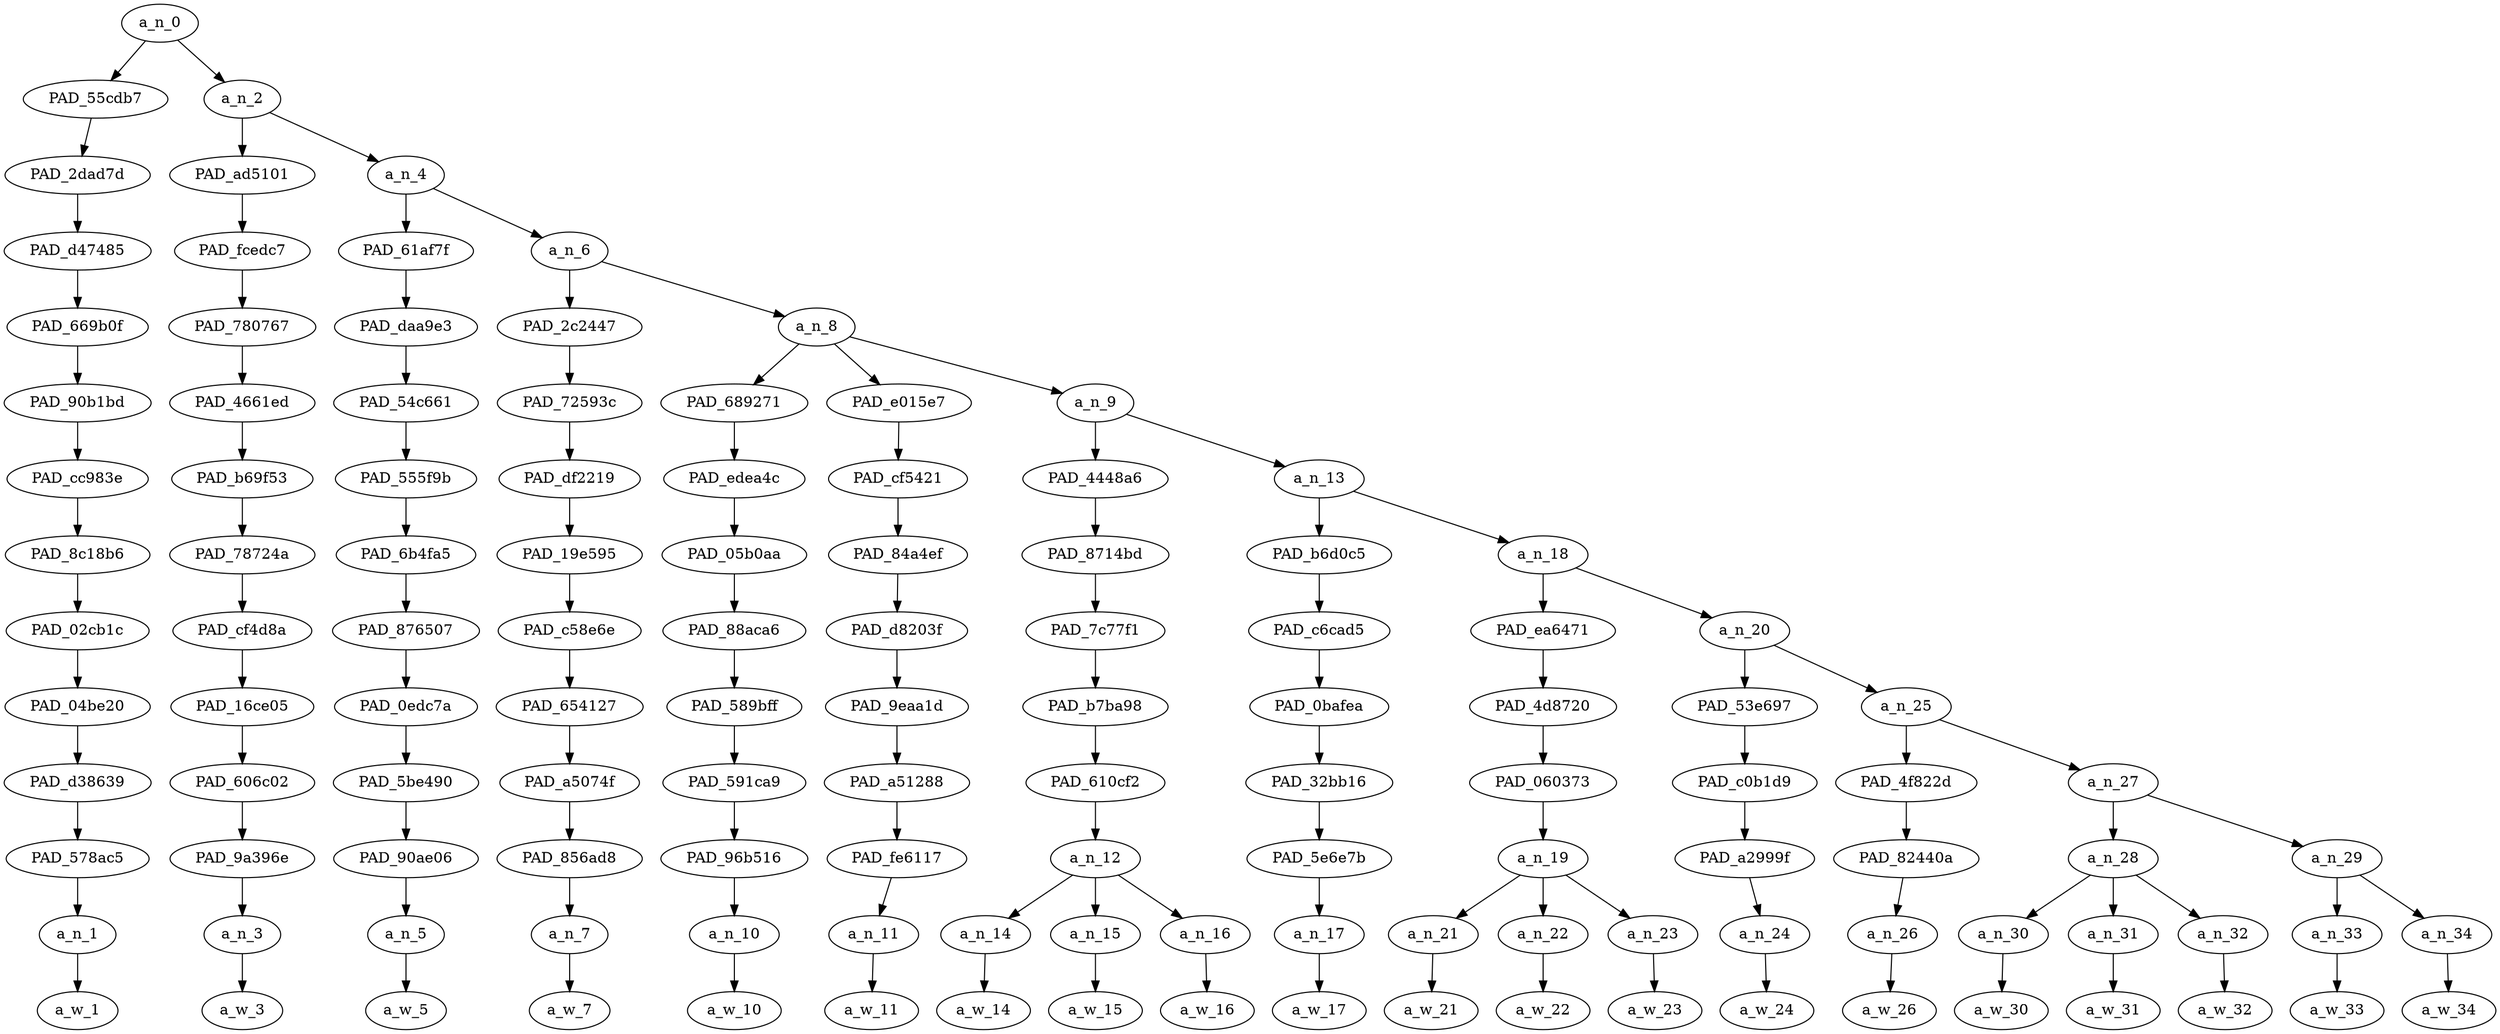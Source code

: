 strict digraph "" {
	a_n_0	[div_dir=1,
		index=0,
		level=13,
		pos="1.6023763020833335,13!",
		text_span="[0, 1, 2, 3, 4, 5, 6, 7, 8, 9, 10, 11, 12, 13, 14, 15, 16, 17, 18, 19]",
		value=1.00000000];
	PAD_55cdb7	[div_dir=-1,
		index=0,
		level=12,
		pos="0.0,12!",
		text_span="[0]",
		value=0.04913882];
	a_n_0 -> PAD_55cdb7;
	a_n_2	[div_dir=1,
		index=1,
		level=12,
		pos="3.204752604166667,12!",
		text_span="[1, 2, 3, 4, 5, 6, 7, 8, 9, 10, 11, 12, 13, 14, 15, 16, 17, 18, 19]",
		value=0.95084139];
	a_n_0 -> a_n_2;
	PAD_2dad7d	[div_dir=-1,
		index=0,
		level=11,
		pos="0.0,11!",
		text_span="[0]",
		value=0.04913882];
	PAD_55cdb7 -> PAD_2dad7d;
	PAD_d47485	[div_dir=-1,
		index=0,
		level=10,
		pos="0.0,10!",
		text_span="[0]",
		value=0.04913882];
	PAD_2dad7d -> PAD_d47485;
	PAD_669b0f	[div_dir=-1,
		index=0,
		level=9,
		pos="0.0,9!",
		text_span="[0]",
		value=0.04913882];
	PAD_d47485 -> PAD_669b0f;
	PAD_90b1bd	[div_dir=-1,
		index=0,
		level=8,
		pos="0.0,8!",
		text_span="[0]",
		value=0.04913882];
	PAD_669b0f -> PAD_90b1bd;
	PAD_cc983e	[div_dir=-1,
		index=0,
		level=7,
		pos="0.0,7!",
		text_span="[0]",
		value=0.04913882];
	PAD_90b1bd -> PAD_cc983e;
	PAD_8c18b6	[div_dir=-1,
		index=0,
		level=6,
		pos="0.0,6!",
		text_span="[0]",
		value=0.04913882];
	PAD_cc983e -> PAD_8c18b6;
	PAD_02cb1c	[div_dir=-1,
		index=0,
		level=5,
		pos="0.0,5!",
		text_span="[0]",
		value=0.04913882];
	PAD_8c18b6 -> PAD_02cb1c;
	PAD_04be20	[div_dir=-1,
		index=0,
		level=4,
		pos="0.0,4!",
		text_span="[0]",
		value=0.04913882];
	PAD_02cb1c -> PAD_04be20;
	PAD_d38639	[div_dir=-1,
		index=0,
		level=3,
		pos="0.0,3!",
		text_span="[0]",
		value=0.04913882];
	PAD_04be20 -> PAD_d38639;
	PAD_578ac5	[div_dir=-1,
		index=0,
		level=2,
		pos="0.0,2!",
		text_span="[0]",
		value=0.04913882];
	PAD_d38639 -> PAD_578ac5;
	a_n_1	[div_dir=-1,
		index=0,
		level=1,
		pos="0.0,1!",
		text_span="[0]",
		value=0.04913882];
	PAD_578ac5 -> a_n_1;
	a_w_1	[div_dir=0,
		index=0,
		level=0,
		pos="0,0!",
		text_span="[0]",
		value=we];
	a_n_1 -> a_w_1;
	PAD_ad5101	[div_dir=1,
		index=1,
		level=11,
		pos="1.0,11!",
		text_span="[1]",
		value=0.03169995];
	a_n_2 -> PAD_ad5101;
	a_n_4	[div_dir=1,
		index=2,
		level=11,
		pos="5.409505208333334,11!",
		text_span="[2, 3, 4, 5, 6, 7, 8, 9, 10, 11, 12, 13, 14, 15, 16, 17, 18, 19]",
		value=0.91904258];
	a_n_2 -> a_n_4;
	PAD_fcedc7	[div_dir=1,
		index=1,
		level=10,
		pos="1.0,10!",
		text_span="[1]",
		value=0.03169995];
	PAD_ad5101 -> PAD_fcedc7;
	PAD_780767	[div_dir=1,
		index=1,
		level=9,
		pos="1.0,9!",
		text_span="[1]",
		value=0.03169995];
	PAD_fcedc7 -> PAD_780767;
	PAD_4661ed	[div_dir=1,
		index=1,
		level=8,
		pos="1.0,8!",
		text_span="[1]",
		value=0.03169995];
	PAD_780767 -> PAD_4661ed;
	PAD_b69f53	[div_dir=1,
		index=1,
		level=7,
		pos="1.0,7!",
		text_span="[1]",
		value=0.03169995];
	PAD_4661ed -> PAD_b69f53;
	PAD_78724a	[div_dir=1,
		index=1,
		level=6,
		pos="1.0,6!",
		text_span="[1]",
		value=0.03169995];
	PAD_b69f53 -> PAD_78724a;
	PAD_cf4d8a	[div_dir=1,
		index=1,
		level=5,
		pos="1.0,5!",
		text_span="[1]",
		value=0.03169995];
	PAD_78724a -> PAD_cf4d8a;
	PAD_16ce05	[div_dir=1,
		index=1,
		level=4,
		pos="1.0,4!",
		text_span="[1]",
		value=0.03169995];
	PAD_cf4d8a -> PAD_16ce05;
	PAD_606c02	[div_dir=1,
		index=1,
		level=3,
		pos="1.0,3!",
		text_span="[1]",
		value=0.03169995];
	PAD_16ce05 -> PAD_606c02;
	PAD_9a396e	[div_dir=1,
		index=1,
		level=2,
		pos="1.0,2!",
		text_span="[1]",
		value=0.03169995];
	PAD_606c02 -> PAD_9a396e;
	a_n_3	[div_dir=1,
		index=1,
		level=1,
		pos="1.0,1!",
		text_span="[1]",
		value=0.03169995];
	PAD_9a396e -> a_n_3;
	a_w_3	[div_dir=0,
		index=1,
		level=0,
		pos="1,0!",
		text_span="[1]",
		value=are];
	a_n_3 -> a_w_3;
	PAD_61af7f	[div_dir=1,
		index=2,
		level=10,
		pos="2.0,10!",
		text_span="[2]",
		value=0.03795628];
	a_n_4 -> PAD_61af7f;
	a_n_6	[div_dir=1,
		index=3,
		level=10,
		pos="8.819010416666668,10!",
		text_span="[3, 4, 5, 6, 7, 8, 9, 10, 11, 12, 13, 14, 15, 16, 17, 18, 19]",
		value=0.88099062];
	a_n_4 -> a_n_6;
	PAD_daa9e3	[div_dir=1,
		index=2,
		level=9,
		pos="2.0,9!",
		text_span="[2]",
		value=0.03795628];
	PAD_61af7f -> PAD_daa9e3;
	PAD_54c661	[div_dir=1,
		index=2,
		level=8,
		pos="2.0,8!",
		text_span="[2]",
		value=0.03795628];
	PAD_daa9e3 -> PAD_54c661;
	PAD_555f9b	[div_dir=1,
		index=2,
		level=7,
		pos="2.0,7!",
		text_span="[2]",
		value=0.03795628];
	PAD_54c661 -> PAD_555f9b;
	PAD_6b4fa5	[div_dir=1,
		index=2,
		level=6,
		pos="2.0,6!",
		text_span="[2]",
		value=0.03795628];
	PAD_555f9b -> PAD_6b4fa5;
	PAD_876507	[div_dir=1,
		index=2,
		level=5,
		pos="2.0,5!",
		text_span="[2]",
		value=0.03795628];
	PAD_6b4fa5 -> PAD_876507;
	PAD_0edc7a	[div_dir=1,
		index=2,
		level=4,
		pos="2.0,4!",
		text_span="[2]",
		value=0.03795628];
	PAD_876507 -> PAD_0edc7a;
	PAD_5be490	[div_dir=1,
		index=2,
		level=3,
		pos="2.0,3!",
		text_span="[2]",
		value=0.03795628];
	PAD_0edc7a -> PAD_5be490;
	PAD_90ae06	[div_dir=1,
		index=2,
		level=2,
		pos="2.0,2!",
		text_span="[2]",
		value=0.03795628];
	PAD_5be490 -> PAD_90ae06;
	a_n_5	[div_dir=1,
		index=2,
		level=1,
		pos="2.0,1!",
		text_span="[2]",
		value=0.03795628];
	PAD_90ae06 -> a_n_5;
	a_w_5	[div_dir=0,
		index=2,
		level=0,
		pos="2,0!",
		text_span="[2]",
		value=falling];
	a_n_5 -> a_w_5;
	PAD_2c2447	[div_dir=1,
		index=3,
		level=9,
		pos="3.0,9!",
		text_span="[3]",
		value=0.02929200];
	a_n_6 -> PAD_2c2447;
	a_n_8	[div_dir=1,
		index=4,
		level=9,
		pos="14.638020833333334,9!",
		text_span="[4, 5, 6, 7, 8, 9, 10, 11, 12, 13, 14, 15, 16, 17, 18, 19]",
		value=0.85162820];
	a_n_6 -> a_n_8;
	PAD_72593c	[div_dir=1,
		index=3,
		level=8,
		pos="3.0,8!",
		text_span="[3]",
		value=0.02929200];
	PAD_2c2447 -> PAD_72593c;
	PAD_df2219	[div_dir=1,
		index=3,
		level=7,
		pos="3.0,7!",
		text_span="[3]",
		value=0.02929200];
	PAD_72593c -> PAD_df2219;
	PAD_19e595	[div_dir=1,
		index=3,
		level=6,
		pos="3.0,6!",
		text_span="[3]",
		value=0.02929200];
	PAD_df2219 -> PAD_19e595;
	PAD_c58e6e	[div_dir=1,
		index=3,
		level=5,
		pos="3.0,5!",
		text_span="[3]",
		value=0.02929200];
	PAD_19e595 -> PAD_c58e6e;
	PAD_654127	[div_dir=1,
		index=3,
		level=4,
		pos="3.0,4!",
		text_span="[3]",
		value=0.02929200];
	PAD_c58e6e -> PAD_654127;
	PAD_a5074f	[div_dir=1,
		index=3,
		level=3,
		pos="3.0,3!",
		text_span="[3]",
		value=0.02929200];
	PAD_654127 -> PAD_a5074f;
	PAD_856ad8	[div_dir=1,
		index=3,
		level=2,
		pos="3.0,2!",
		text_span="[3]",
		value=0.02929200];
	PAD_a5074f -> PAD_856ad8;
	a_n_7	[div_dir=1,
		index=3,
		level=1,
		pos="3.0,1!",
		text_span="[3]",
		value=0.02929200];
	PAD_856ad8 -> a_n_7;
	a_w_7	[div_dir=0,
		index=3,
		level=0,
		pos="3,0!",
		text_span="[3]",
		value=into];
	a_n_7 -> a_w_7;
	PAD_689271	[div_dir=1,
		index=5,
		level=8,
		pos="18.0,8!",
		text_span="[18]",
		value=0.07227995];
	a_n_8 -> PAD_689271;
	PAD_e015e7	[div_dir=-1,
		index=6,
		level=8,
		pos="19.0,8!",
		text_span="[19]",
		value=0.07417743];
	a_n_8 -> PAD_e015e7;
	a_n_9	[div_dir=-1,
		index=4,
		level=8,
		pos="6.9140625,8!",
		text_span="[4, 5, 6, 7, 8, 9, 10, 11, 12, 13, 14, 15, 16, 17]",
		value=0.70511938];
	a_n_8 -> a_n_9;
	PAD_edea4c	[div_dir=1,
		index=6,
		level=7,
		pos="18.0,7!",
		text_span="[18]",
		value=0.07227995];
	PAD_689271 -> PAD_edea4c;
	PAD_05b0aa	[div_dir=1,
		index=7,
		level=6,
		pos="18.0,6!",
		text_span="[18]",
		value=0.07227995];
	PAD_edea4c -> PAD_05b0aa;
	PAD_88aca6	[div_dir=1,
		index=8,
		level=5,
		pos="18.0,5!",
		text_span="[18]",
		value=0.07227995];
	PAD_05b0aa -> PAD_88aca6;
	PAD_589bff	[div_dir=1,
		index=9,
		level=4,
		pos="18.0,4!",
		text_span="[18]",
		value=0.07227995];
	PAD_88aca6 -> PAD_589bff;
	PAD_591ca9	[div_dir=1,
		index=10,
		level=3,
		pos="18.0,3!",
		text_span="[18]",
		value=0.07227995];
	PAD_589bff -> PAD_591ca9;
	PAD_96b516	[div_dir=1,
		index=11,
		level=2,
		pos="18.0,2!",
		text_span="[18]",
		value=0.07227995];
	PAD_591ca9 -> PAD_96b516;
	a_n_10	[div_dir=1,
		index=18,
		level=1,
		pos="18.0,1!",
		text_span="[18]",
		value=0.07227995];
	PAD_96b516 -> a_n_10;
	a_w_10	[div_dir=0,
		index=18,
		level=0,
		pos="18,0!",
		text_span="[18]",
		value=et];
	a_n_10 -> a_w_10;
	PAD_cf5421	[div_dir=-1,
		index=7,
		level=7,
		pos="19.0,7!",
		text_span="[19]",
		value=0.07417743];
	PAD_e015e7 -> PAD_cf5421;
	PAD_84a4ef	[div_dir=-1,
		index=8,
		level=6,
		pos="19.0,6!",
		text_span="[19]",
		value=0.07417743];
	PAD_cf5421 -> PAD_84a4ef;
	PAD_d8203f	[div_dir=-1,
		index=9,
		level=5,
		pos="19.0,5!",
		text_span="[19]",
		value=0.07417743];
	PAD_84a4ef -> PAD_d8203f;
	PAD_9eaa1d	[div_dir=-1,
		index=10,
		level=4,
		pos="19.0,4!",
		text_span="[19]",
		value=0.07417743];
	PAD_d8203f -> PAD_9eaa1d;
	PAD_a51288	[div_dir=-1,
		index=11,
		level=3,
		pos="19.0,3!",
		text_span="[19]",
		value=0.07417743];
	PAD_9eaa1d -> PAD_a51288;
	PAD_fe6117	[div_dir=-1,
		index=12,
		level=2,
		pos="19.0,2!",
		text_span="[19]",
		value=0.07417743];
	PAD_a51288 -> PAD_fe6117;
	a_n_11	[div_dir=-1,
		index=19,
		level=1,
		pos="19.0,1!",
		text_span="[19]",
		value=0.07417743];
	PAD_fe6117 -> a_n_11;
	a_w_11	[div_dir=0,
		index=19,
		level=0,
		pos="19,0!",
		text_span="[19]",
		value=el];
	a_n_11 -> a_w_11;
	PAD_4448a6	[div_dir=-1,
		index=4,
		level=7,
		pos="5.0,7!",
		text_span="[4, 5, 6]",
		value=0.11041624];
	a_n_9 -> PAD_4448a6;
	a_n_13	[div_dir=1,
		index=5,
		level=7,
		pos="8.828125,7!",
		text_span="[7, 8, 9, 10, 11, 12, 13, 14, 15, 16, 17]",
		value=0.59470052];
	a_n_9 -> a_n_13;
	PAD_8714bd	[div_dir=-1,
		index=4,
		level=6,
		pos="5.0,6!",
		text_span="[4, 5, 6]",
		value=0.11041624];
	PAD_4448a6 -> PAD_8714bd;
	PAD_7c77f1	[div_dir=-1,
		index=4,
		level=5,
		pos="5.0,5!",
		text_span="[4, 5, 6]",
		value=0.11041624];
	PAD_8714bd -> PAD_7c77f1;
	PAD_b7ba98	[div_dir=-1,
		index=4,
		level=4,
		pos="5.0,4!",
		text_span="[4, 5, 6]",
		value=0.11041624];
	PAD_7c77f1 -> PAD_b7ba98;
	PAD_610cf2	[div_dir=-1,
		index=4,
		level=3,
		pos="5.0,3!",
		text_span="[4, 5, 6]",
		value=0.11041624];
	PAD_b7ba98 -> PAD_610cf2;
	a_n_12	[div_dir=-1,
		index=4,
		level=2,
		pos="5.0,2!",
		text_span="[4, 5, 6]",
		value=0.11041624];
	PAD_610cf2 -> a_n_12;
	a_n_14	[div_dir=1,
		index=4,
		level=1,
		pos="4.0,1!",
		text_span="[4]",
		value=0.02427572];
	a_n_12 -> a_n_14;
	a_n_15	[div_dir=-1,
		index=5,
		level=1,
		pos="5.0,1!",
		text_span="[5]",
		value=0.05097911];
	a_n_12 -> a_n_15;
	a_n_16	[div_dir=-1,
		index=6,
		level=1,
		pos="6.0,1!",
		text_span="[6]",
		value=0.03500777];
	a_n_12 -> a_n_16;
	a_w_14	[div_dir=0,
		index=4,
		level=0,
		pos="4,0!",
		text_span="[4]",
		value=the];
	a_n_14 -> a_w_14;
	a_w_15	[div_dir=0,
		index=5,
		level=0,
		pos="5,0!",
		text_span="[5]",
		value=dead];
	a_n_15 -> a_w_15;
	a_w_16	[div_dir=0,
		index=6,
		level=0,
		pos="6,0!",
		text_span="[6]",
		value=end];
	a_n_16 -> a_w_16;
	PAD_b6d0c5	[div_dir=-1,
		index=5,
		level=6,
		pos="7.0,6!",
		text_span="[7]",
		value=0.02305656];
	a_n_13 -> PAD_b6d0c5;
	a_n_18	[div_dir=1,
		index=6,
		level=6,
		pos="10.65625,6!",
		text_span="[8, 9, 10, 11, 12, 13, 14, 15, 16, 17]",
		value=0.57156665];
	a_n_13 -> a_n_18;
	PAD_c6cad5	[div_dir=-1,
		index=5,
		level=5,
		pos="7.0,5!",
		text_span="[7]",
		value=0.02305656];
	PAD_b6d0c5 -> PAD_c6cad5;
	PAD_0bafea	[div_dir=-1,
		index=5,
		level=4,
		pos="7.0,4!",
		text_span="[7]",
		value=0.02305656];
	PAD_c6cad5 -> PAD_0bafea;
	PAD_32bb16	[div_dir=-1,
		index=5,
		level=3,
		pos="7.0,3!",
		text_span="[7]",
		value=0.02305656];
	PAD_0bafea -> PAD_32bb16;
	PAD_5e6e7b	[div_dir=-1,
		index=5,
		level=2,
		pos="7.0,2!",
		text_span="[7]",
		value=0.02305656];
	PAD_32bb16 -> PAD_5e6e7b;
	a_n_17	[div_dir=-1,
		index=7,
		level=1,
		pos="7.0,1!",
		text_span="[7]",
		value=0.02305656];
	PAD_5e6e7b -> a_n_17;
	a_w_17	[div_dir=0,
		index=7,
		level=0,
		pos="7,0!",
		text_span="[7]",
		value=of];
	a_n_17 -> a_w_17;
	PAD_ea6471	[div_dir=1,
		index=6,
		level=5,
		pos="9.0,5!",
		text_span="[8, 9, 10]",
		value=0.16948383];
	a_n_18 -> PAD_ea6471;
	a_n_20	[div_dir=1,
		index=7,
		level=5,
		pos="12.3125,5!",
		text_span="[11, 12, 13, 14, 15, 16, 17]",
		value=0.40199798];
	a_n_18 -> a_n_20;
	PAD_4d8720	[div_dir=1,
		index=6,
		level=4,
		pos="9.0,4!",
		text_span="[8, 9, 10]",
		value=0.16948383];
	PAD_ea6471 -> PAD_4d8720;
	PAD_060373	[div_dir=1,
		index=6,
		level=3,
		pos="9.0,3!",
		text_span="[8, 9, 10]",
		value=0.16948383];
	PAD_4d8720 -> PAD_060373;
	a_n_19	[div_dir=1,
		index=6,
		level=2,
		pos="9.0,2!",
		text_span="[8, 9, 10]",
		value=0.16948383];
	PAD_060373 -> a_n_19;
	a_n_21	[div_dir=1,
		index=8,
		level=1,
		pos="8.0,1!",
		text_span="[8]",
		value=0.02743005];
	a_n_19 -> a_n_21;
	a_n_22	[div_dir=-1,
		index=9,
		level=1,
		pos="9.0,1!",
		text_span="[9]",
		value=0.06798953];
	a_n_19 -> a_n_22;
	a_n_23	[div_dir=1,
		index=10,
		level=1,
		pos="10.0,1!",
		text_span="[10]",
		value=0.07402781];
	a_n_19 -> a_n_23;
	a_w_21	[div_dir=0,
		index=8,
		level=0,
		pos="8,0!",
		text_span="[8]",
		value=a];
	a_n_21 -> a_w_21;
	a_w_22	[div_dir=0,
		index=9,
		level=0,
		pos="9,0!",
		text_span="[9]",
		value=sub];
	a_n_22 -> a_w_22;
	a_w_23	[div_dir=0,
		index=10,
		level=0,
		pos="10,0!",
		text_span="[10]",
		value=culture];
	a_n_23 -> a_w_23;
	PAD_53e697	[div_dir=-1,
		index=7,
		level=4,
		pos="11.0,4!",
		text_span="[11]",
		value=0.02957352];
	a_n_20 -> PAD_53e697;
	a_n_25	[div_dir=1,
		index=8,
		level=4,
		pos="13.625,4!",
		text_span="[12, 13, 14, 15, 16, 17]",
		value=0.37234714];
	a_n_20 -> a_n_25;
	PAD_c0b1d9	[div_dir=-1,
		index=7,
		level=3,
		pos="11.0,3!",
		text_span="[11]",
		value=0.02957352];
	PAD_53e697 -> PAD_c0b1d9;
	PAD_a2999f	[div_dir=-1,
		index=7,
		level=2,
		pos="11.0,2!",
		text_span="[11]",
		value=0.02957352];
	PAD_c0b1d9 -> PAD_a2999f;
	a_n_24	[div_dir=-1,
		index=11,
		level=1,
		pos="11.0,1!",
		text_span="[11]",
		value=0.02957352];
	PAD_a2999f -> a_n_24;
	a_w_24	[div_dir=0,
		index=11,
		level=0,
		pos="11,0!",
		text_span="[11]",
		value=more];
	a_n_24 -> a_w_24;
	PAD_4f822d	[div_dir=1,
		index=8,
		level=3,
		pos="12.0,3!",
		text_span="[12]",
		value=0.02650629];
	a_n_25 -> PAD_4f822d;
	a_n_27	[div_dir=1,
		index=9,
		level=3,
		pos="15.25,3!",
		text_span="[13, 14, 15, 16, 17]",
		value=0.34575316];
	a_n_25 -> a_n_27;
	PAD_82440a	[div_dir=1,
		index=8,
		level=2,
		pos="12.0,2!",
		text_span="[12]",
		value=0.02650629];
	PAD_4f822d -> PAD_82440a;
	a_n_26	[div_dir=1,
		index=12,
		level=1,
		pos="12.0,1!",
		text_span="[12]",
		value=0.02650629];
	PAD_82440a -> a_n_26;
	a_w_26	[div_dir=0,
		index=12,
		level=0,
		pos="12,0!",
		text_span="[12]",
		value=than];
	a_n_26 -> a_w_26;
	a_n_28	[div_dir=1,
		index=9,
		level=2,
		pos="14.0,2!",
		text_span="[13, 14, 15]",
		value=0.13683644];
	a_n_27 -> a_n_28;
	a_n_29	[div_dir=1,
		index=10,
		level=2,
		pos="16.5,2!",
		text_span="[16, 17]",
		value=0.20883434];
	a_n_27 -> a_n_29;
	a_n_30	[div_dir=1,
		index=13,
		level=1,
		pos="13.0,1!",
		text_span="[13]",
		value=0.02382250];
	a_n_28 -> a_n_30;
	a_n_31	[div_dir=1,
		index=14,
		level=1,
		pos="14.0,1!",
		text_span="[14]",
		value=0.04861626];
	a_n_28 -> a_n_31;
	a_n_32	[div_dir=-1,
		index=15,
		level=1,
		pos="15.0,1!",
		text_span="[15]",
		value=0.06432904];
	a_n_28 -> a_n_32;
	a_w_30	[div_dir=0,
		index=13,
		level=0,
		pos="13,0!",
		text_span="[13]",
		value=the1];
	a_n_30 -> a_w_30;
	a_w_31	[div_dir=0,
		index=14,
		level=0,
		pos="14,0!",
		text_span="[14]",
		value=ideological];
	a_n_31 -> a_w_31;
	a_w_32	[div_dir=0,
		index=15,
		level=0,
		pos="15,0!",
		text_span="[15]",
		value=ghetto];
	a_n_32 -> a_w_32;
	a_n_33	[div_dir=1,
		index=16,
		level=1,
		pos="16.0,1!",
		text_span="[16]",
		value=0.03272003];
	a_n_29 -> a_n_33;
	a_n_34	[div_dir=-1,
		index=17,
		level=1,
		pos="17.0,1!",
		text_span="[17]",
		value=0.17606584];
	a_n_29 -> a_n_34;
	a_w_33	[div_dir=0,
		index=16,
		level=0,
		pos="16,0!",
		text_span="[16]",
		value=of1];
	a_n_33 -> a_w_33;
	a_w_34	[div_dir=0,
		index=17,
		level=0,
		pos="17,0!",
		text_span="[17]",
		value=libertarianism];
	a_n_34 -> a_w_34;
}
